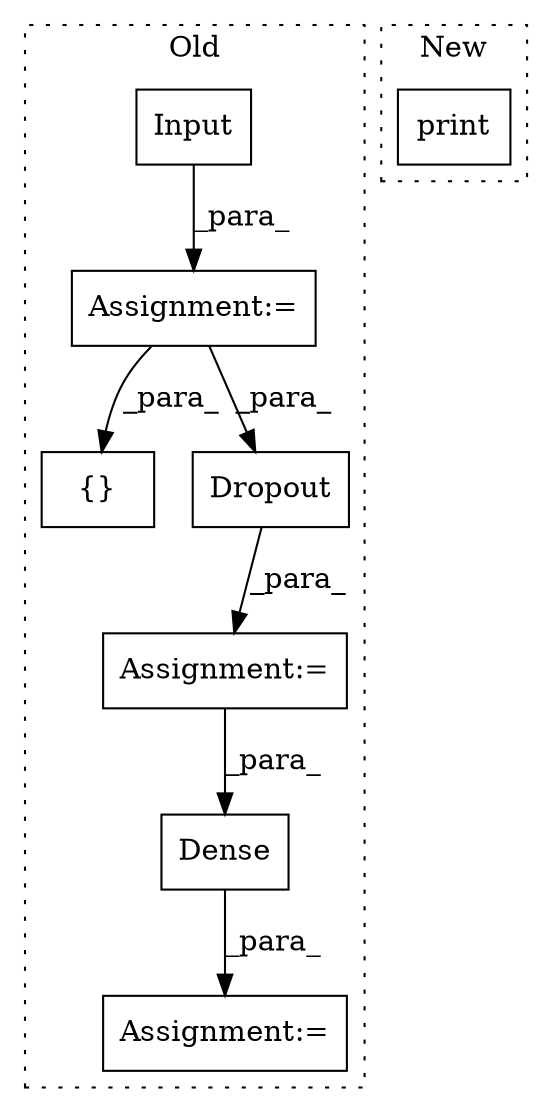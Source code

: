 digraph G {
subgraph cluster0 {
1 [label="Input" a="32" s="13083,13096" l="6,1" shape="box"];
3 [label="Dense" a="32" s="13785,13796" l="6,1" shape="box"];
4 [label="Assignment:=" a="7" s="13065" l="1" shape="box"];
5 [label="Assignment:=" a="7" s="13747" l="1" shape="box"];
6 [label="Assignment:=" a="7" s="13784" l="1" shape="box"];
7 [label="{}" a="4" s="14493,14586" l="1,1" shape="box"];
8 [label="Dropout" a="32" s="13748,13761" l="8,1" shape="box"];
label = "Old";
style="dotted";
}
subgraph cluster1 {
2 [label="print" a="32" s="12577,12597" l="6,1" shape="box"];
label = "New";
style="dotted";
}
1 -> 4 [label="_para_"];
3 -> 6 [label="_para_"];
4 -> 8 [label="_para_"];
4 -> 7 [label="_para_"];
5 -> 3 [label="_para_"];
8 -> 5 [label="_para_"];
}